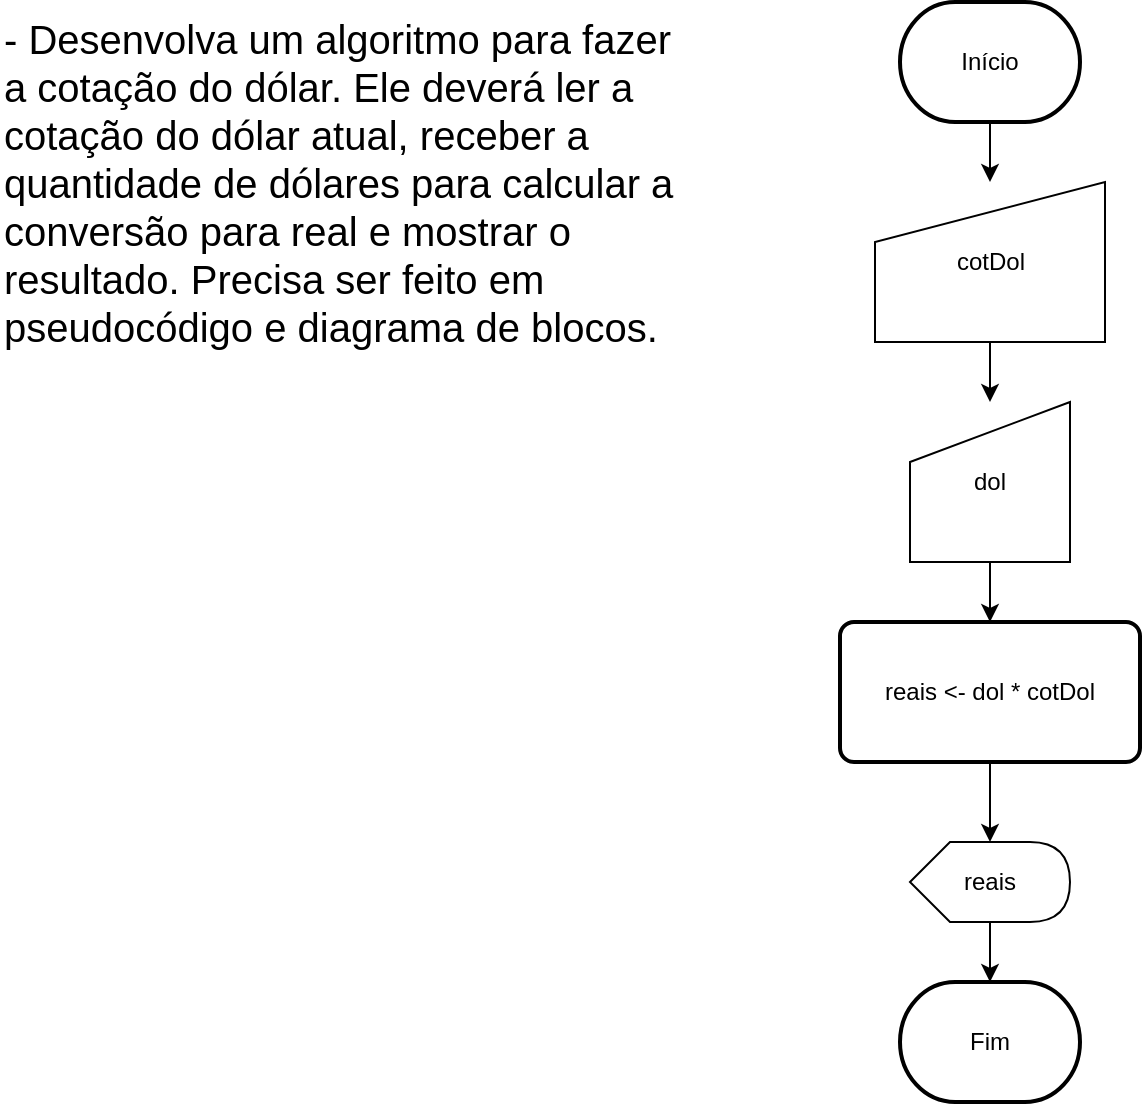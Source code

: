 <mxfile version="26.1.1">
  <diagram name="Page-1" id="zWKO5-9CYrxPzdCc-j6l">
    <mxGraphModel dx="2537" dy="1968" grid="1" gridSize="10" guides="1" tooltips="1" connect="1" arrows="1" fold="1" page="1" pageScale="1" pageWidth="850" pageHeight="1100" math="0" shadow="0">
      <root>
        <mxCell id="0" />
        <mxCell id="1" parent="0" />
        <mxCell id="WwbnttumN5bRGBid9gB5-7" value="" style="edgeStyle=orthogonalEdgeStyle;rounded=0;orthogonalLoop=1;jettySize=auto;html=1;" edge="1" parent="1" source="WwbnttumN5bRGBid9gB5-1" target="WwbnttumN5bRGBid9gB5-4">
          <mxGeometry relative="1" as="geometry" />
        </mxCell>
        <mxCell id="WwbnttumN5bRGBid9gB5-1" value="Início" style="strokeWidth=2;html=1;shape=mxgraph.flowchart.terminator;whiteSpace=wrap;" vertex="1" parent="1">
          <mxGeometry x="-360" y="-1070" width="90" height="60" as="geometry" />
        </mxCell>
        <mxCell id="WwbnttumN5bRGBid9gB5-2" value="- Desenvolva um algoritmo para fazer a cotação do dólar. Ele deverá ler a cotação do dólar atual, receber a quantidade de dólares para calcular a conversão para real e mostrar o resultado. Precisa ser feito em pseudocódigo e diagrama de blocos." style="text;whiteSpace=wrap;overflow=hidden;rounded=0;fontColor=default;fontSize=20;" vertex="1" parent="1">
          <mxGeometry x="-810" y="-1070" width="350" height="200" as="geometry" />
        </mxCell>
        <mxCell id="WwbnttumN5bRGBid9gB5-8" value="" style="edgeStyle=orthogonalEdgeStyle;rounded=0;orthogonalLoop=1;jettySize=auto;html=1;" edge="1" parent="1" source="WwbnttumN5bRGBid9gB5-4" target="WwbnttumN5bRGBid9gB5-5">
          <mxGeometry relative="1" as="geometry" />
        </mxCell>
        <mxCell id="WwbnttumN5bRGBid9gB5-4" value="cotDol" style="shape=manualInput;whiteSpace=wrap;html=1;" vertex="1" parent="1">
          <mxGeometry x="-372.5" y="-980" width="115" height="80" as="geometry" />
        </mxCell>
        <mxCell id="WwbnttumN5bRGBid9gB5-11" value="" style="edgeStyle=orthogonalEdgeStyle;rounded=0;orthogonalLoop=1;jettySize=auto;html=1;" edge="1" parent="1" source="WwbnttumN5bRGBid9gB5-5" target="WwbnttumN5bRGBid9gB5-10">
          <mxGeometry relative="1" as="geometry" />
        </mxCell>
        <mxCell id="WwbnttumN5bRGBid9gB5-5" value="dol" style="shape=manualInput;whiteSpace=wrap;html=1;" vertex="1" parent="1">
          <mxGeometry x="-355" y="-870" width="80" height="80" as="geometry" />
        </mxCell>
        <mxCell id="WwbnttumN5bRGBid9gB5-13" value="" style="edgeStyle=orthogonalEdgeStyle;rounded=0;orthogonalLoop=1;jettySize=auto;html=1;" edge="1" parent="1" source="WwbnttumN5bRGBid9gB5-10" target="WwbnttumN5bRGBid9gB5-12">
          <mxGeometry relative="1" as="geometry" />
        </mxCell>
        <mxCell id="WwbnttumN5bRGBid9gB5-10" value="reais &amp;lt;- dol * cotDol" style="rounded=1;whiteSpace=wrap;html=1;absoluteArcSize=1;arcSize=14;strokeWidth=2;" vertex="1" parent="1">
          <mxGeometry x="-390" y="-760" width="150" height="70" as="geometry" />
        </mxCell>
        <mxCell id="WwbnttumN5bRGBid9gB5-15" value="" style="edgeStyle=orthogonalEdgeStyle;rounded=0;orthogonalLoop=1;jettySize=auto;html=1;" edge="1" parent="1" source="WwbnttumN5bRGBid9gB5-12" target="WwbnttumN5bRGBid9gB5-14">
          <mxGeometry relative="1" as="geometry" />
        </mxCell>
        <mxCell id="WwbnttumN5bRGBid9gB5-12" value="reais" style="shape=display;whiteSpace=wrap;html=1;" vertex="1" parent="1">
          <mxGeometry x="-355" y="-650" width="80" height="40" as="geometry" />
        </mxCell>
        <mxCell id="WwbnttumN5bRGBid9gB5-14" value="Fim" style="strokeWidth=2;html=1;shape=mxgraph.flowchart.terminator;whiteSpace=wrap;" vertex="1" parent="1">
          <mxGeometry x="-360" y="-580" width="90" height="60" as="geometry" />
        </mxCell>
      </root>
    </mxGraphModel>
  </diagram>
</mxfile>
